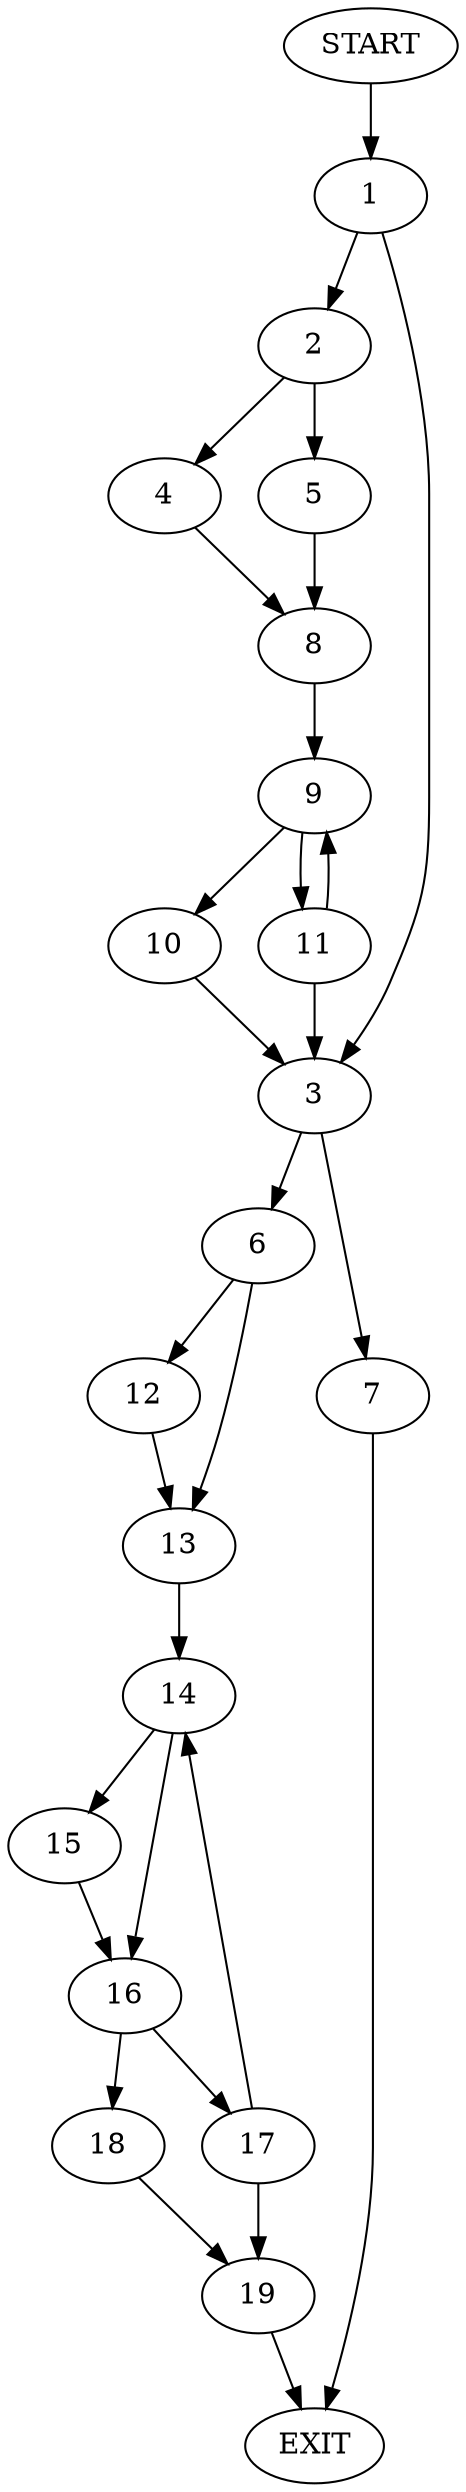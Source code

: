digraph {
0 [label="START"]
20 [label="EXIT"]
0 -> 1
1 -> 2
1 -> 3
2 -> 4
2 -> 5
3 -> 6
3 -> 7
4 -> 8
5 -> 8
8 -> 9
9 -> 10
9 -> 11
11 -> 9
11 -> 3
10 -> 3
7 -> 20
6 -> 12
6 -> 13
12 -> 13
13 -> 14
14 -> 15
14 -> 16
16 -> 17
16 -> 18
15 -> 16
17 -> 14
17 -> 19
18 -> 19
19 -> 20
}
